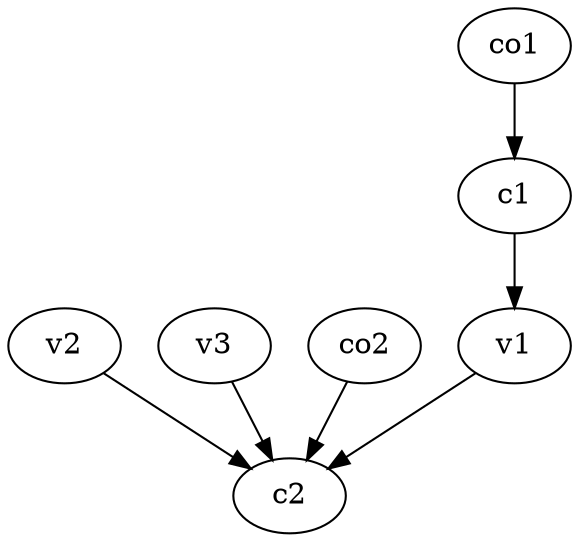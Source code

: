 strict digraph  {
c1;
c2;
v1;
v2;
v3;
co1;
co2;
c1 -> v1  [weight=1];
v1 -> c2  [weight=1];
v2 -> c2  [weight=1];
v3 -> c2  [weight=1];
co1 -> c1  [weight=1];
co2 -> c2  [weight=1];
}
